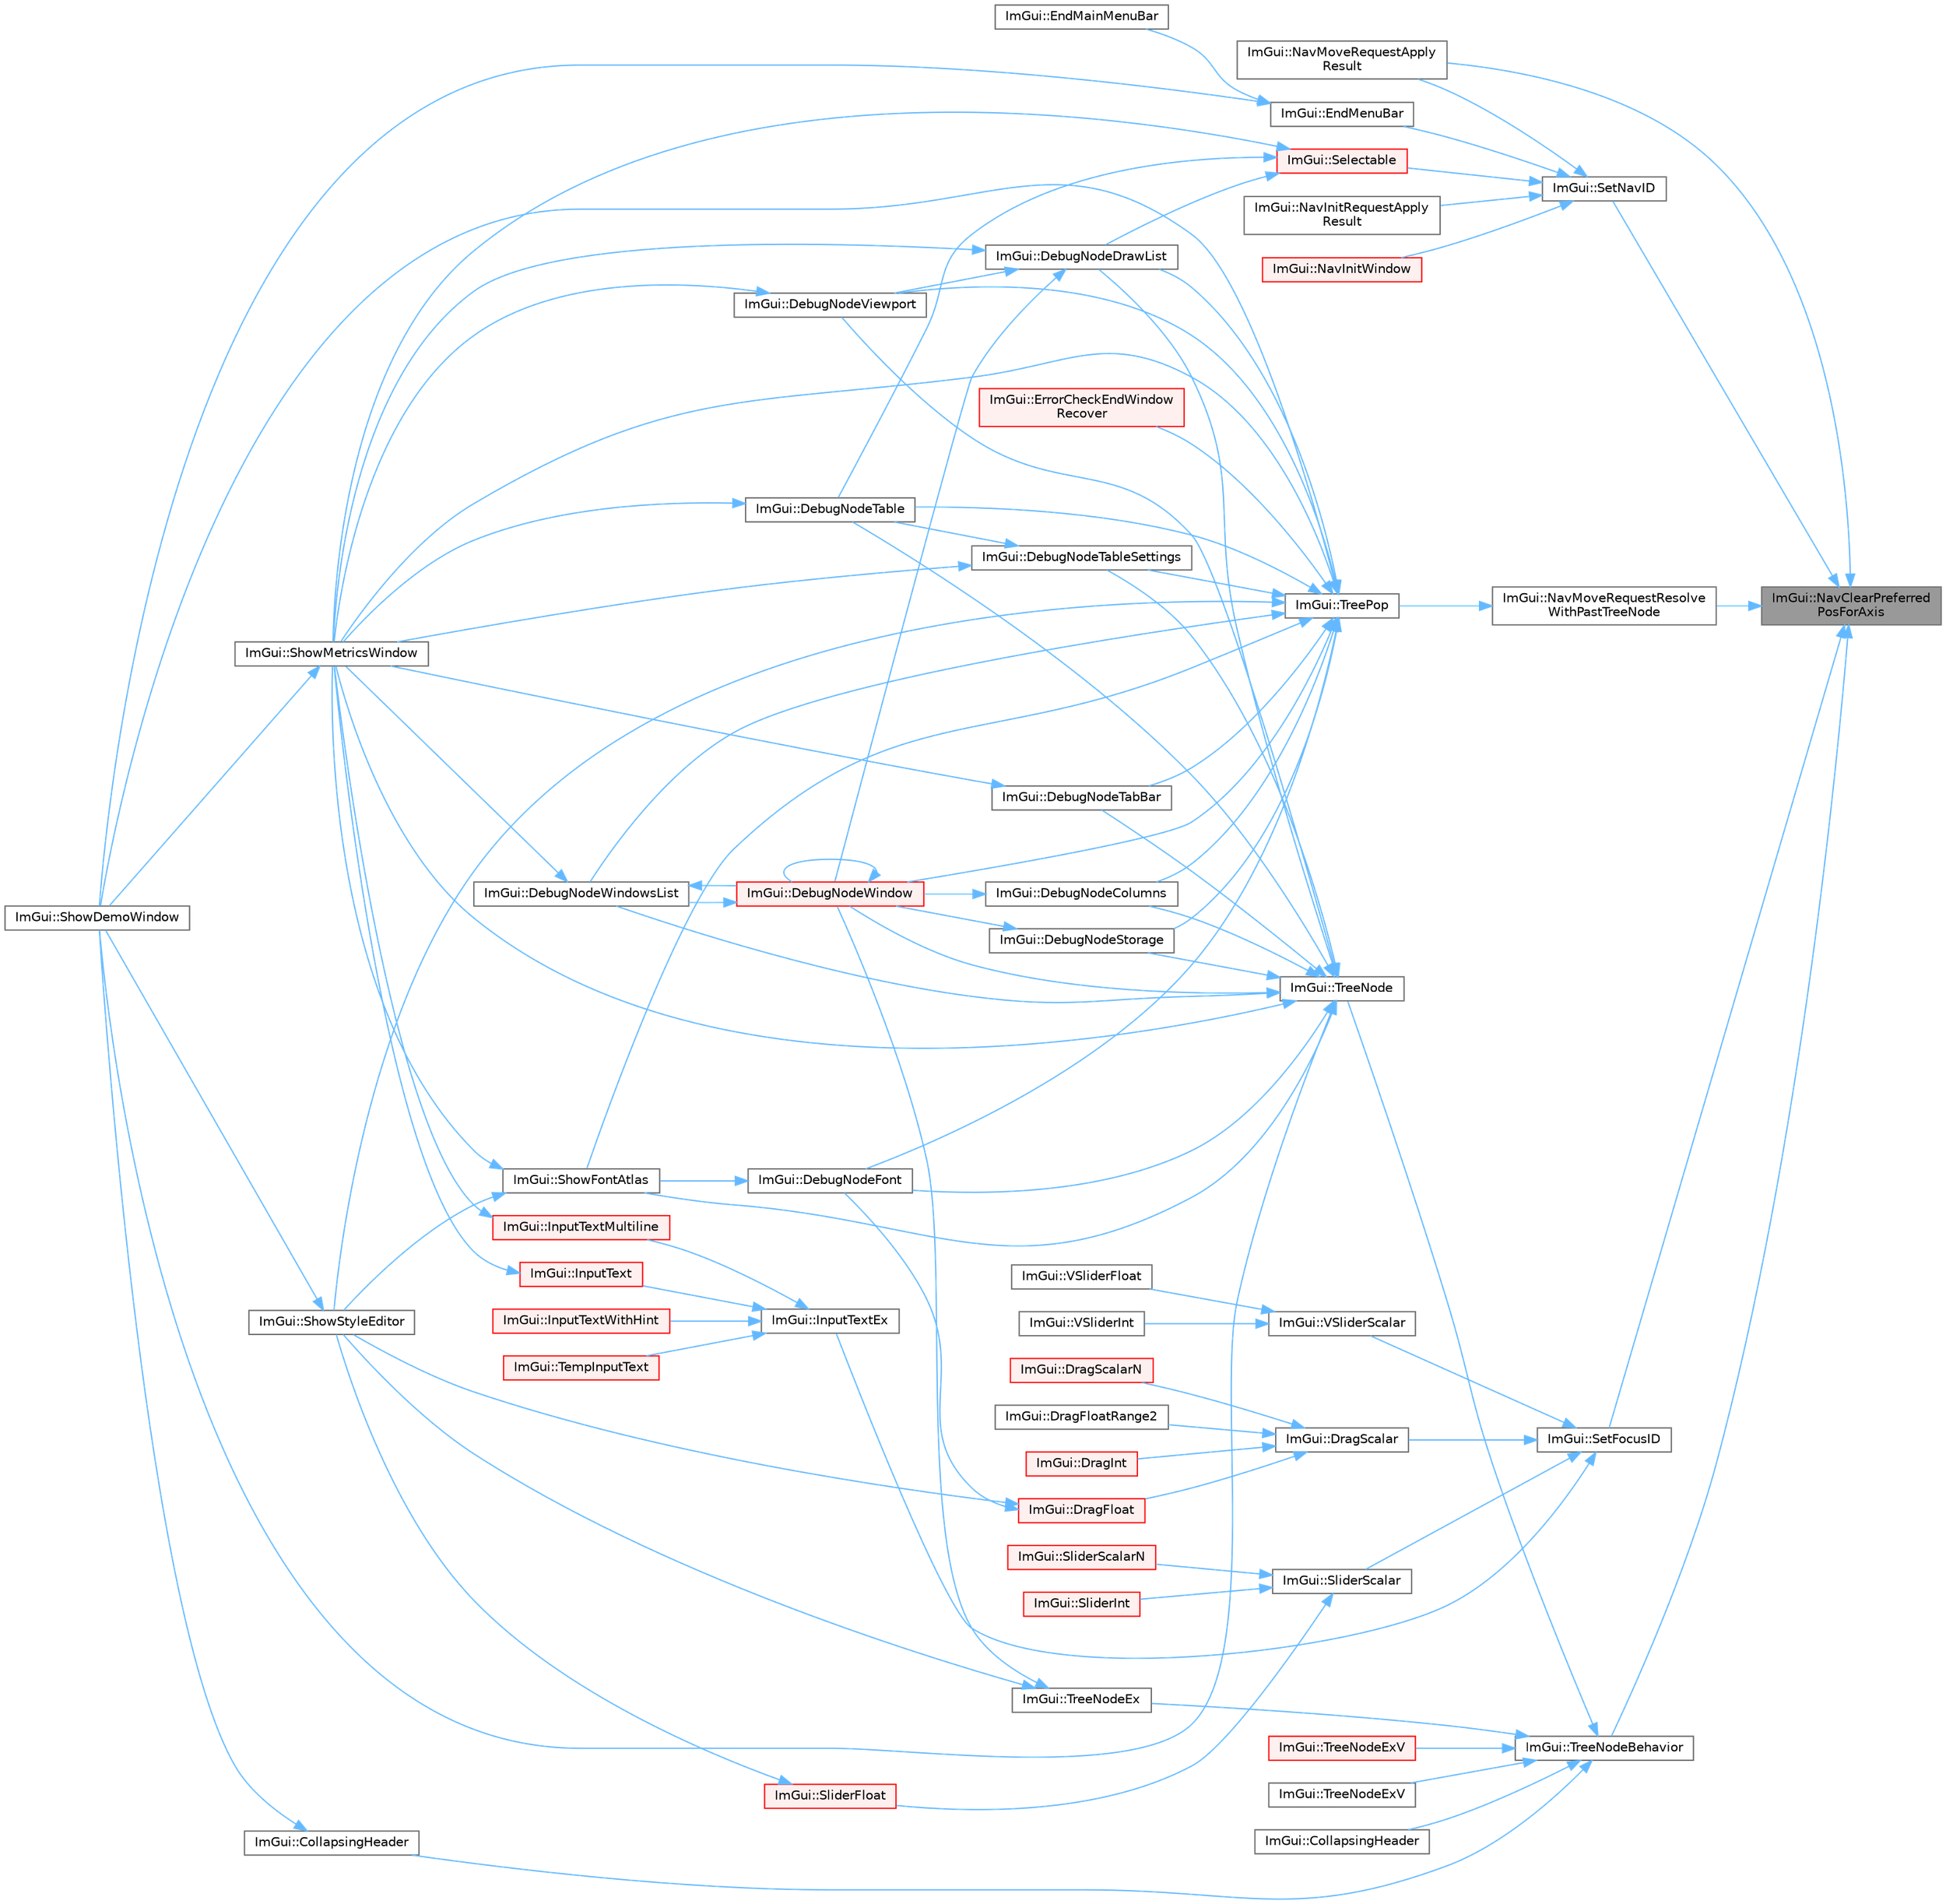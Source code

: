 digraph "ImGui::NavClearPreferredPosForAxis"
{
 // LATEX_PDF_SIZE
  bgcolor="transparent";
  edge [fontname=Helvetica,fontsize=10,labelfontname=Helvetica,labelfontsize=10];
  node [fontname=Helvetica,fontsize=10,shape=box,height=0.2,width=0.4];
  rankdir="RL";
  Node1 [id="Node000001",label="ImGui::NavClearPreferred\lPosForAxis",height=0.2,width=0.4,color="gray40", fillcolor="grey60", style="filled", fontcolor="black",tooltip=" "];
  Node1 -> Node2 [id="edge1_Node000001_Node000002",dir="back",color="steelblue1",style="solid",tooltip=" "];
  Node2 [id="Node000002",label="ImGui::NavMoveRequestApply\lResult",height=0.2,width=0.4,color="grey40", fillcolor="white", style="filled",URL="$namespace_im_gui.html#a87c0b18dc173341304a700b096681c51",tooltip=" "];
  Node1 -> Node3 [id="edge2_Node000001_Node000003",dir="back",color="steelblue1",style="solid",tooltip=" "];
  Node3 [id="Node000003",label="ImGui::NavMoveRequestResolve\lWithPastTreeNode",height=0.2,width=0.4,color="grey40", fillcolor="white", style="filled",URL="$namespace_im_gui.html#a9ebf95a721cb807d9ee19724f73ed29f",tooltip=" "];
  Node3 -> Node4 [id="edge3_Node000003_Node000004",dir="back",color="steelblue1",style="solid",tooltip=" "];
  Node4 [id="Node000004",label="ImGui::TreePop",height=0.2,width=0.4,color="grey40", fillcolor="white", style="filled",URL="$namespace_im_gui.html#a41ecf265e5f678c78fc9c30b3cf2077f",tooltip=" "];
  Node4 -> Node5 [id="edge4_Node000004_Node000005",dir="back",color="steelblue1",style="solid",tooltip=" "];
  Node5 [id="Node000005",label="ImGui::DebugNodeColumns",height=0.2,width=0.4,color="grey40", fillcolor="white", style="filled",URL="$namespace_im_gui.html#a68c10eb20be9c419d00f2b5a9dfa6a38",tooltip=" "];
  Node5 -> Node6 [id="edge5_Node000005_Node000006",dir="back",color="steelblue1",style="solid",tooltip=" "];
  Node6 [id="Node000006",label="ImGui::DebugNodeWindow",height=0.2,width=0.4,color="red", fillcolor="#FFF0F0", style="filled",URL="$namespace_im_gui.html#afcb602554925c5409977f0fb39f77e5d",tooltip=" "];
  Node6 -> Node6 [id="edge6_Node000006_Node000006",dir="back",color="steelblue1",style="solid",tooltip=" "];
  Node6 -> Node7 [id="edge7_Node000006_Node000007",dir="back",color="steelblue1",style="solid",tooltip=" "];
  Node7 [id="Node000007",label="ImGui::DebugNodeWindowsList",height=0.2,width=0.4,color="grey40", fillcolor="white", style="filled",URL="$namespace_im_gui.html#a8c2ed9f140c90d8eaca1e2cfd8f46142",tooltip=" "];
  Node7 -> Node6 [id="edge8_Node000007_Node000006",dir="back",color="steelblue1",style="solid",tooltip=" "];
  Node7 -> Node8 [id="edge9_Node000007_Node000008",dir="back",color="steelblue1",style="solid",tooltip=" "];
  Node8 [id="Node000008",label="ImGui::ShowMetricsWindow",height=0.2,width=0.4,color="grey40", fillcolor="white", style="filled",URL="$namespace_im_gui.html#afe7a28c6eb52fff3cc27d5a698fea4ff",tooltip=" "];
  Node8 -> Node9 [id="edge10_Node000008_Node000009",dir="back",color="steelblue1",style="solid",tooltip=" "];
  Node9 [id="Node000009",label="ImGui::ShowDemoWindow",height=0.2,width=0.4,color="grey40", fillcolor="white", style="filled",URL="$namespace_im_gui.html#af95643a0ce4893b9e57c12991922fb18",tooltip=" "];
  Node4 -> Node11 [id="edge11_Node000004_Node000011",dir="back",color="steelblue1",style="solid",tooltip=" "];
  Node11 [id="Node000011",label="ImGui::DebugNodeDrawList",height=0.2,width=0.4,color="grey40", fillcolor="white", style="filled",URL="$namespace_im_gui.html#af7b5e35566da44ac1ea8a7e1b9d9d574",tooltip=" "];
  Node11 -> Node12 [id="edge12_Node000011_Node000012",dir="back",color="steelblue1",style="solid",tooltip=" "];
  Node12 [id="Node000012",label="ImGui::DebugNodeViewport",height=0.2,width=0.4,color="grey40", fillcolor="white", style="filled",URL="$namespace_im_gui.html#aa5e5f50f28c04a26264c0943c7281171",tooltip=" "];
  Node12 -> Node8 [id="edge13_Node000012_Node000008",dir="back",color="steelblue1",style="solid",tooltip=" "];
  Node11 -> Node6 [id="edge14_Node000011_Node000006",dir="back",color="steelblue1",style="solid",tooltip=" "];
  Node11 -> Node8 [id="edge15_Node000011_Node000008",dir="back",color="steelblue1",style="solid",tooltip=" "];
  Node4 -> Node13 [id="edge16_Node000004_Node000013",dir="back",color="steelblue1",style="solid",tooltip=" "];
  Node13 [id="Node000013",label="ImGui::DebugNodeFont",height=0.2,width=0.4,color="grey40", fillcolor="white", style="filled",URL="$namespace_im_gui.html#ae0207d60728f7e6a47dbcd1d7d84e3cb",tooltip=" "];
  Node13 -> Node14 [id="edge17_Node000013_Node000014",dir="back",color="steelblue1",style="solid",tooltip=" "];
  Node14 [id="Node000014",label="ImGui::ShowFontAtlas",height=0.2,width=0.4,color="grey40", fillcolor="white", style="filled",URL="$namespace_im_gui.html#acab51ec2b39577845309f24535381038",tooltip=" "];
  Node14 -> Node8 [id="edge18_Node000014_Node000008",dir="back",color="steelblue1",style="solid",tooltip=" "];
  Node14 -> Node15 [id="edge19_Node000014_Node000015",dir="back",color="steelblue1",style="solid",tooltip=" "];
  Node15 [id="Node000015",label="ImGui::ShowStyleEditor",height=0.2,width=0.4,color="grey40", fillcolor="white", style="filled",URL="$namespace_im_gui.html#ab2eb3dec78d054fe3feab1c091ec5de5",tooltip=" "];
  Node15 -> Node9 [id="edge20_Node000015_Node000009",dir="back",color="steelblue1",style="solid",tooltip=" "];
  Node4 -> Node16 [id="edge21_Node000004_Node000016",dir="back",color="steelblue1",style="solid",tooltip=" "];
  Node16 [id="Node000016",label="ImGui::DebugNodeStorage",height=0.2,width=0.4,color="grey40", fillcolor="white", style="filled",URL="$namespace_im_gui.html#a8e1aae1a79042976013f36d7f2e7ee70",tooltip=" "];
  Node16 -> Node6 [id="edge22_Node000016_Node000006",dir="back",color="steelblue1",style="solid",tooltip=" "];
  Node4 -> Node17 [id="edge23_Node000004_Node000017",dir="back",color="steelblue1",style="solid",tooltip=" "];
  Node17 [id="Node000017",label="ImGui::DebugNodeTabBar",height=0.2,width=0.4,color="grey40", fillcolor="white", style="filled",URL="$namespace_im_gui.html#ac5f1a2b50c26c83d3df78d94e95f0bd0",tooltip=" "];
  Node17 -> Node8 [id="edge24_Node000017_Node000008",dir="back",color="steelblue1",style="solid",tooltip=" "];
  Node4 -> Node18 [id="edge25_Node000004_Node000018",dir="back",color="steelblue1",style="solid",tooltip=" "];
  Node18 [id="Node000018",label="ImGui::DebugNodeTable",height=0.2,width=0.4,color="grey40", fillcolor="white", style="filled",URL="$namespace_im_gui.html#ae944ffc599add73d6f3220165475ffd8",tooltip=" "];
  Node18 -> Node8 [id="edge26_Node000018_Node000008",dir="back",color="steelblue1",style="solid",tooltip=" "];
  Node4 -> Node19 [id="edge27_Node000004_Node000019",dir="back",color="steelblue1",style="solid",tooltip=" "];
  Node19 [id="Node000019",label="ImGui::DebugNodeTableSettings",height=0.2,width=0.4,color="grey40", fillcolor="white", style="filled",URL="$namespace_im_gui.html#a476f5fea6e50fae946a366567da7f89f",tooltip=" "];
  Node19 -> Node18 [id="edge28_Node000019_Node000018",dir="back",color="steelblue1",style="solid",tooltip=" "];
  Node19 -> Node8 [id="edge29_Node000019_Node000008",dir="back",color="steelblue1",style="solid",tooltip=" "];
  Node4 -> Node12 [id="edge30_Node000004_Node000012",dir="back",color="steelblue1",style="solid",tooltip=" "];
  Node4 -> Node6 [id="edge31_Node000004_Node000006",dir="back",color="steelblue1",style="solid",tooltip=" "];
  Node4 -> Node7 [id="edge32_Node000004_Node000007",dir="back",color="steelblue1",style="solid",tooltip=" "];
  Node4 -> Node20 [id="edge33_Node000004_Node000020",dir="back",color="steelblue1",style="solid",tooltip=" "];
  Node20 [id="Node000020",label="ImGui::ErrorCheckEndWindow\lRecover",height=0.2,width=0.4,color="red", fillcolor="#FFF0F0", style="filled",URL="$namespace_im_gui.html#a945392cbf05b9434df8ec3630b10e01a",tooltip=" "];
  Node4 -> Node9 [id="edge34_Node000004_Node000009",dir="back",color="steelblue1",style="solid",tooltip=" "];
  Node4 -> Node14 [id="edge35_Node000004_Node000014",dir="back",color="steelblue1",style="solid",tooltip=" "];
  Node4 -> Node8 [id="edge36_Node000004_Node000008",dir="back",color="steelblue1",style="solid",tooltip=" "];
  Node4 -> Node15 [id="edge37_Node000004_Node000015",dir="back",color="steelblue1",style="solid",tooltip=" "];
  Node1 -> Node22 [id="edge38_Node000001_Node000022",dir="back",color="steelblue1",style="solid",tooltip=" "];
  Node22 [id="Node000022",label="ImGui::SetFocusID",height=0.2,width=0.4,color="grey40", fillcolor="white", style="filled",URL="$namespace_im_gui.html#a8ad578d7141486ff12b59b0c251234e6",tooltip=" "];
  Node22 -> Node23 [id="edge39_Node000022_Node000023",dir="back",color="steelblue1",style="solid",tooltip=" "];
  Node23 [id="Node000023",label="ImGui::DragScalar",height=0.2,width=0.4,color="grey40", fillcolor="white", style="filled",URL="$namespace_im_gui.html#a17d8926e8f44a6d00575b12081c51fe0",tooltip=" "];
  Node23 -> Node24 [id="edge40_Node000023_Node000024",dir="back",color="steelblue1",style="solid",tooltip=" "];
  Node24 [id="Node000024",label="ImGui::DragFloat",height=0.2,width=0.4,color="red", fillcolor="#FFF0F0", style="filled",URL="$namespace_im_gui.html#aab1b20e7bf98aa7bbdb26f8cd3ad91e6",tooltip=" "];
  Node24 -> Node13 [id="edge41_Node000024_Node000013",dir="back",color="steelblue1",style="solid",tooltip=" "];
  Node24 -> Node15 [id="edge42_Node000024_Node000015",dir="back",color="steelblue1",style="solid",tooltip=" "];
  Node23 -> Node31 [id="edge43_Node000023_Node000031",dir="back",color="steelblue1",style="solid",tooltip=" "];
  Node31 [id="Node000031",label="ImGui::DragFloatRange2",height=0.2,width=0.4,color="grey40", fillcolor="white", style="filled",URL="$namespace_im_gui.html#aa6bfd93ead5c47e84b66185da88b8e8c",tooltip=" "];
  Node23 -> Node32 [id="edge44_Node000023_Node000032",dir="back",color="steelblue1",style="solid",tooltip=" "];
  Node32 [id="Node000032",label="ImGui::DragInt",height=0.2,width=0.4,color="red", fillcolor="#FFF0F0", style="filled",URL="$namespace_im_gui.html#a3714db739ae51fc75601d7fad234a58b",tooltip=" "];
  Node23 -> Node34 [id="edge45_Node000023_Node000034",dir="back",color="steelblue1",style="solid",tooltip=" "];
  Node34 [id="Node000034",label="ImGui::DragScalarN",height=0.2,width=0.4,color="red", fillcolor="#FFF0F0", style="filled",URL="$namespace_im_gui.html#a1265d2b30ced1fca909e26c8f718fcbd",tooltip=" "];
  Node22 -> Node41 [id="edge46_Node000022_Node000041",dir="back",color="steelblue1",style="solid",tooltip=" "];
  Node41 [id="Node000041",label="ImGui::InputTextEx",height=0.2,width=0.4,color="grey40", fillcolor="white", style="filled",URL="$namespace_im_gui.html#af89af17ecc11653f25fea1e50e195de6",tooltip=" "];
  Node41 -> Node42 [id="edge47_Node000041_Node000042",dir="back",color="steelblue1",style="solid",tooltip=" "];
  Node42 [id="Node000042",label="ImGui::InputText",height=0.2,width=0.4,color="red", fillcolor="#FFF0F0", style="filled",URL="$namespace_im_gui.html#aa72b5760a3a206729723a587ac7c8519",tooltip=" "];
  Node42 -> Node8 [id="edge48_Node000042_Node000008",dir="back",color="steelblue1",style="solid",tooltip=" "];
  Node41 -> Node59 [id="edge49_Node000041_Node000059",dir="back",color="steelblue1",style="solid",tooltip=" "];
  Node59 [id="Node000059",label="ImGui::InputTextMultiline",height=0.2,width=0.4,color="red", fillcolor="#FFF0F0", style="filled",URL="$namespace_im_gui.html#a0470693929ed9930cbf5b737577c2414",tooltip=" "];
  Node59 -> Node8 [id="edge50_Node000059_Node000008",dir="back",color="steelblue1",style="solid",tooltip=" "];
  Node41 -> Node61 [id="edge51_Node000041_Node000061",dir="back",color="steelblue1",style="solid",tooltip=" "];
  Node61 [id="Node000061",label="ImGui::InputTextWithHint",height=0.2,width=0.4,color="red", fillcolor="#FFF0F0", style="filled",URL="$namespace_im_gui.html#aee5a5127f494966ad16e578714e8fac2",tooltip=" "];
  Node41 -> Node63 [id="edge52_Node000041_Node000063",dir="back",color="steelblue1",style="solid",tooltip=" "];
  Node63 [id="Node000063",label="ImGui::TempInputText",height=0.2,width=0.4,color="red", fillcolor="#FFF0F0", style="filled",URL="$namespace_im_gui.html#ae85def71d2fcf5409035b583b315964e",tooltip=" "];
  Node22 -> Node65 [id="edge53_Node000022_Node000065",dir="back",color="steelblue1",style="solid",tooltip=" "];
  Node65 [id="Node000065",label="ImGui::SliderScalar",height=0.2,width=0.4,color="grey40", fillcolor="white", style="filled",URL="$namespace_im_gui.html#afdd7faa9a69f75b8d674cdc207441bea",tooltip=" "];
  Node65 -> Node66 [id="edge54_Node000065_Node000066",dir="back",color="steelblue1",style="solid",tooltip=" "];
  Node66 [id="Node000066",label="ImGui::SliderFloat",height=0.2,width=0.4,color="red", fillcolor="#FFF0F0", style="filled",URL="$namespace_im_gui.html#a864f761801792a0cc5ce3408f3392cfc",tooltip=" "];
  Node66 -> Node15 [id="edge55_Node000066_Node000015",dir="back",color="steelblue1",style="solid",tooltip=" "];
  Node65 -> Node68 [id="edge56_Node000065_Node000068",dir="back",color="steelblue1",style="solid",tooltip=" "];
  Node68 [id="Node000068",label="ImGui::SliderInt",height=0.2,width=0.4,color="red", fillcolor="#FFF0F0", style="filled",URL="$namespace_im_gui.html#a580128c9b35d1a9fc5b7a057f6f5464a",tooltip=" "];
  Node65 -> Node70 [id="edge57_Node000065_Node000070",dir="back",color="steelblue1",style="solid",tooltip=" "];
  Node70 [id="Node000070",label="ImGui::SliderScalarN",height=0.2,width=0.4,color="red", fillcolor="#FFF0F0", style="filled",URL="$namespace_im_gui.html#a64031a4ad000695c1e1d3f42792f4bb4",tooltip=" "];
  Node22 -> Node77 [id="edge58_Node000022_Node000077",dir="back",color="steelblue1",style="solid",tooltip=" "];
  Node77 [id="Node000077",label="ImGui::VSliderScalar",height=0.2,width=0.4,color="grey40", fillcolor="white", style="filled",URL="$namespace_im_gui.html#a6ad24ca37a530d43f9d1c727d94e4829",tooltip=" "];
  Node77 -> Node78 [id="edge59_Node000077_Node000078",dir="back",color="steelblue1",style="solid",tooltip=" "];
  Node78 [id="Node000078",label="ImGui::VSliderFloat",height=0.2,width=0.4,color="grey40", fillcolor="white", style="filled",URL="$namespace_im_gui.html#a990332e589b828093786bbc007b9bfda",tooltip=" "];
  Node77 -> Node79 [id="edge60_Node000077_Node000079",dir="back",color="steelblue1",style="solid",tooltip=" "];
  Node79 [id="Node000079",label="ImGui::VSliderInt",height=0.2,width=0.4,color="grey40", fillcolor="white", style="filled",URL="$namespace_im_gui.html#a3cf7cf500353bf13250e29d788bd3fff",tooltip=" "];
  Node1 -> Node80 [id="edge61_Node000001_Node000080",dir="back",color="steelblue1",style="solid",tooltip=" "];
  Node80 [id="Node000080",label="ImGui::SetNavID",height=0.2,width=0.4,color="grey40", fillcolor="white", style="filled",URL="$namespace_im_gui.html#a101d94ec7f8e0a219bbaee58558316eb",tooltip=" "];
  Node80 -> Node81 [id="edge62_Node000080_Node000081",dir="back",color="steelblue1",style="solid",tooltip=" "];
  Node81 [id="Node000081",label="ImGui::EndMenuBar",height=0.2,width=0.4,color="grey40", fillcolor="white", style="filled",URL="$namespace_im_gui.html#aa226265c140eb6ee375c5b9abc69c4fc",tooltip=" "];
  Node81 -> Node82 [id="edge63_Node000081_Node000082",dir="back",color="steelblue1",style="solid",tooltip=" "];
  Node82 [id="Node000082",label="ImGui::EndMainMenuBar",height=0.2,width=0.4,color="grey40", fillcolor="white", style="filled",URL="$namespace_im_gui.html#ab92f330c808546b340eb7bdf7e5f7c95",tooltip=" "];
  Node81 -> Node9 [id="edge64_Node000081_Node000009",dir="back",color="steelblue1",style="solid",tooltip=" "];
  Node80 -> Node83 [id="edge65_Node000080_Node000083",dir="back",color="steelblue1",style="solid",tooltip=" "];
  Node83 [id="Node000083",label="ImGui::NavInitRequestApply\lResult",height=0.2,width=0.4,color="grey40", fillcolor="white", style="filled",URL="$namespace_im_gui.html#a51e560cdb17a961810d557df80a4eaaa",tooltip=" "];
  Node80 -> Node84 [id="edge66_Node000080_Node000084",dir="back",color="steelblue1",style="solid",tooltip=" "];
  Node84 [id="Node000084",label="ImGui::NavInitWindow",height=0.2,width=0.4,color="red", fillcolor="#FFF0F0", style="filled",URL="$namespace_im_gui.html#ae46a79d836c4b223c7030ea432e3ec15",tooltip=" "];
  Node80 -> Node2 [id="edge67_Node000080_Node000002",dir="back",color="steelblue1",style="solid",tooltip=" "];
  Node80 -> Node153 [id="edge68_Node000080_Node000153",dir="back",color="steelblue1",style="solid",tooltip=" "];
  Node153 [id="Node000153",label="ImGui::Selectable",height=0.2,width=0.4,color="red", fillcolor="#FFF0F0", style="filled",URL="$namespace_im_gui.html#af98575238bda183a523df19fb447af60",tooltip=" "];
  Node153 -> Node11 [id="edge69_Node000153_Node000011",dir="back",color="steelblue1",style="solid",tooltip=" "];
  Node153 -> Node18 [id="edge70_Node000153_Node000018",dir="back",color="steelblue1",style="solid",tooltip=" "];
  Node153 -> Node8 [id="edge71_Node000153_Node000008",dir="back",color="steelblue1",style="solid",tooltip=" "];
  Node1 -> Node159 [id="edge72_Node000001_Node000159",dir="back",color="steelblue1",style="solid",tooltip=" "];
  Node159 [id="Node000159",label="ImGui::TreeNodeBehavior",height=0.2,width=0.4,color="grey40", fillcolor="white", style="filled",URL="$namespace_im_gui.html#a918eabf70d288e93b2519ee1eac2c0b4",tooltip=" "];
  Node159 -> Node160 [id="edge73_Node000159_Node000160",dir="back",color="steelblue1",style="solid",tooltip=" "];
  Node160 [id="Node000160",label="ImGui::CollapsingHeader",height=0.2,width=0.4,color="grey40", fillcolor="white", style="filled",URL="$namespace_im_gui.html#a4d6e6e7a5ace0e5dbee3ea1926ddf049",tooltip=" "];
  Node159 -> Node161 [id="edge74_Node000159_Node000161",dir="back",color="steelblue1",style="solid",tooltip=" "];
  Node161 [id="Node000161",label="ImGui::CollapsingHeader",height=0.2,width=0.4,color="grey40", fillcolor="white", style="filled",URL="$namespace_im_gui.html#ab52f9e08698c9d64abb05b98f5355146",tooltip=" "];
  Node161 -> Node9 [id="edge75_Node000161_Node000009",dir="back",color="steelblue1",style="solid",tooltip=" "];
  Node159 -> Node162 [id="edge76_Node000159_Node000162",dir="back",color="steelblue1",style="solid",tooltip=" "];
  Node162 [id="Node000162",label="ImGui::TreeNode",height=0.2,width=0.4,color="grey40", fillcolor="white", style="filled",URL="$namespace_im_gui.html#a4dff507ce8bbe0da9556bb50b1e60d7f",tooltip=" "];
  Node162 -> Node5 [id="edge77_Node000162_Node000005",dir="back",color="steelblue1",style="solid",tooltip=" "];
  Node162 -> Node11 [id="edge78_Node000162_Node000011",dir="back",color="steelblue1",style="solid",tooltip=" "];
  Node162 -> Node13 [id="edge79_Node000162_Node000013",dir="back",color="steelblue1",style="solid",tooltip=" "];
  Node162 -> Node16 [id="edge80_Node000162_Node000016",dir="back",color="steelblue1",style="solid",tooltip=" "];
  Node162 -> Node17 [id="edge81_Node000162_Node000017",dir="back",color="steelblue1",style="solid",tooltip=" "];
  Node162 -> Node18 [id="edge82_Node000162_Node000018",dir="back",color="steelblue1",style="solid",tooltip=" "];
  Node162 -> Node19 [id="edge83_Node000162_Node000019",dir="back",color="steelblue1",style="solid",tooltip=" "];
  Node162 -> Node12 [id="edge84_Node000162_Node000012",dir="back",color="steelblue1",style="solid",tooltip=" "];
  Node162 -> Node6 [id="edge85_Node000162_Node000006",dir="back",color="steelblue1",style="solid",tooltip=" "];
  Node162 -> Node7 [id="edge86_Node000162_Node000007",dir="back",color="steelblue1",style="solid",tooltip=" "];
  Node162 -> Node9 [id="edge87_Node000162_Node000009",dir="back",color="steelblue1",style="solid",tooltip=" "];
  Node162 -> Node14 [id="edge88_Node000162_Node000014",dir="back",color="steelblue1",style="solid",tooltip=" "];
  Node162 -> Node8 [id="edge89_Node000162_Node000008",dir="back",color="steelblue1",style="solid",tooltip=" "];
  Node159 -> Node163 [id="edge90_Node000159_Node000163",dir="back",color="steelblue1",style="solid",tooltip=" "];
  Node163 [id="Node000163",label="ImGui::TreeNodeEx",height=0.2,width=0.4,color="grey40", fillcolor="white", style="filled",URL="$namespace_im_gui.html#a21f62e092dac9556a15a8edee2f70522",tooltip=" "];
  Node163 -> Node6 [id="edge91_Node000163_Node000006",dir="back",color="steelblue1",style="solid",tooltip=" "];
  Node163 -> Node15 [id="edge92_Node000163_Node000015",dir="back",color="steelblue1",style="solid",tooltip=" "];
  Node159 -> Node164 [id="edge93_Node000159_Node000164",dir="back",color="steelblue1",style="solid",tooltip=" "];
  Node164 [id="Node000164",label="ImGui::TreeNodeExV",height=0.2,width=0.4,color="red", fillcolor="#FFF0F0", style="filled",URL="$namespace_im_gui.html#a251cd4acbdad4cef2246d9b573a83ce0",tooltip=" "];
  Node159 -> Node171 [id="edge94_Node000159_Node000171",dir="back",color="steelblue1",style="solid",tooltip=" "];
  Node171 [id="Node000171",label="ImGui::TreeNodeExV",height=0.2,width=0.4,color="grey40", fillcolor="white", style="filled",URL="$namespace_im_gui.html#aaae827898572d17e064a88a1afc8e6b0",tooltip=" "];
}
